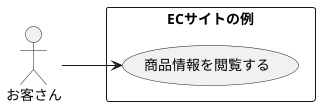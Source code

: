 @startuml enduser

left to right direction

actor お客さん
rectangle ECサイトの例 {
    お客さん --> (商品情報を閲覧する)
}

@enduml